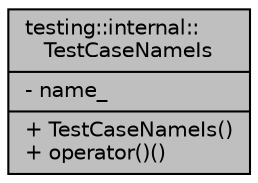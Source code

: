 digraph "testing::internal::TestCaseNameIs"
{
  edge [fontname="Helvetica",fontsize="10",labelfontname="Helvetica",labelfontsize="10"];
  node [fontname="Helvetica",fontsize="10",shape=record];
  Node1 [label="{testing::internal::\lTestCaseNameIs\n|- name_\l|+ TestCaseNameIs()\l+ operator()()\l}",height=0.2,width=0.4,color="black", fillcolor="grey75", style="filled", fontcolor="black"];
}

